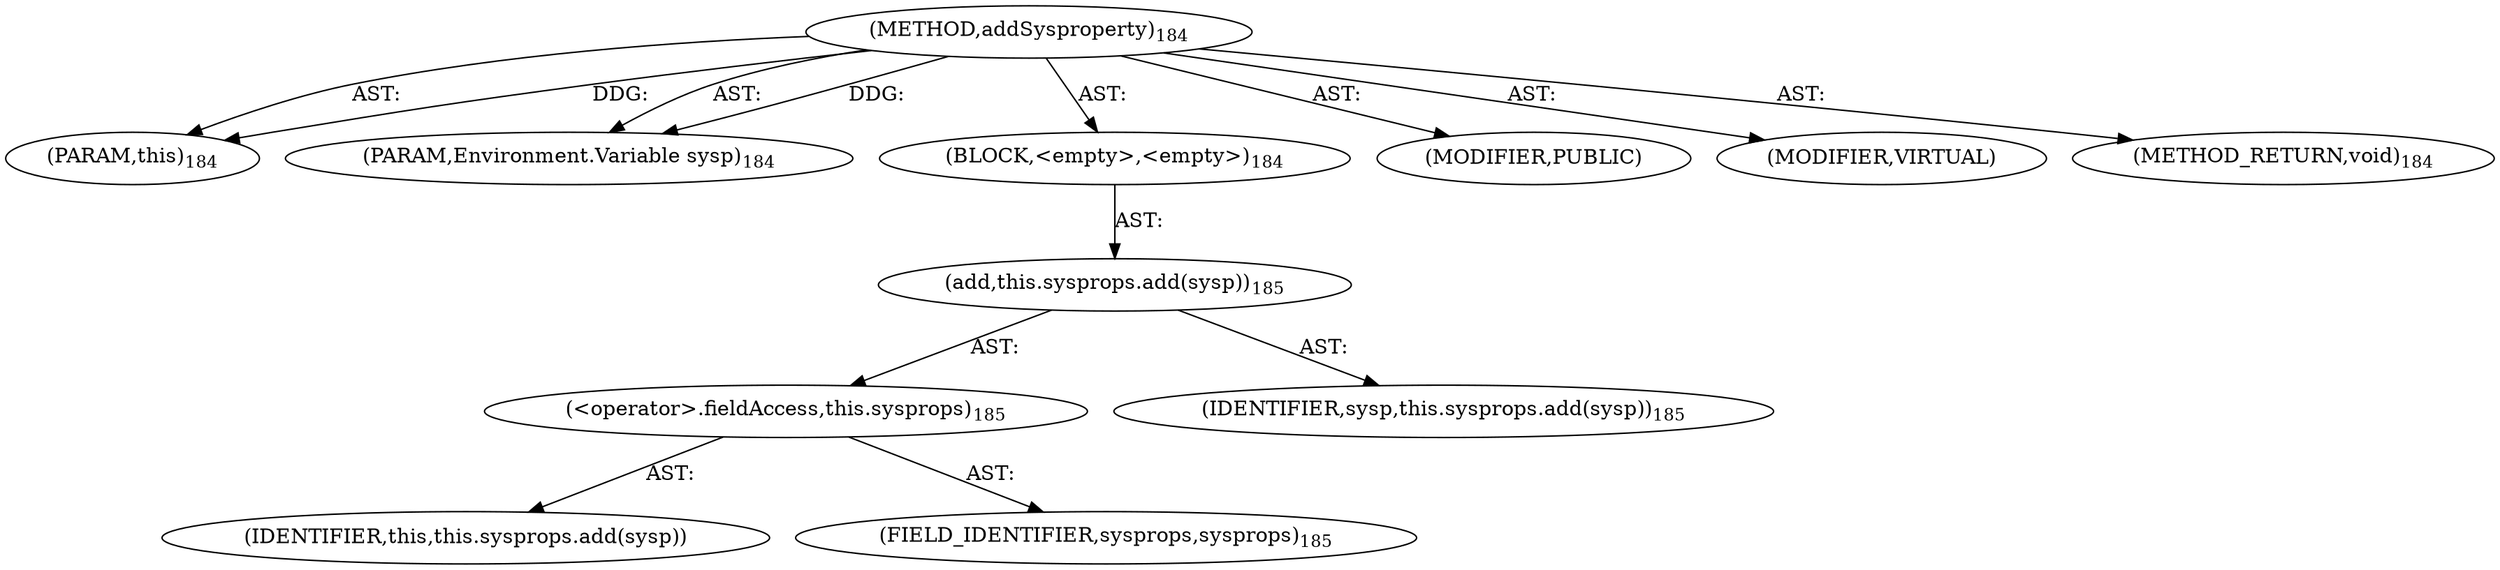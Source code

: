 digraph "addSysproperty" {  
"111669149696" [label = <(METHOD,addSysproperty)<SUB>184</SUB>> ]
"115964117021" [label = <(PARAM,this)<SUB>184</SUB>> ]
"115964117022" [label = <(PARAM,Environment.Variable sysp)<SUB>184</SUB>> ]
"25769803776" [label = <(BLOCK,&lt;empty&gt;,&lt;empty&gt;)<SUB>184</SUB>> ]
"30064771074" [label = <(add,this.sysprops.add(sysp))<SUB>185</SUB>> ]
"30064771075" [label = <(&lt;operator&gt;.fieldAccess,this.sysprops)<SUB>185</SUB>> ]
"68719476793" [label = <(IDENTIFIER,this,this.sysprops.add(sysp))> ]
"55834574848" [label = <(FIELD_IDENTIFIER,sysprops,sysprops)<SUB>185</SUB>> ]
"68719476794" [label = <(IDENTIFIER,sysp,this.sysprops.add(sysp))<SUB>185</SUB>> ]
"133143986227" [label = <(MODIFIER,PUBLIC)> ]
"133143986228" [label = <(MODIFIER,VIRTUAL)> ]
"128849018880" [label = <(METHOD_RETURN,void)<SUB>184</SUB>> ]
  "111669149696" -> "115964117021"  [ label = "AST: "] 
  "111669149696" -> "115964117022"  [ label = "AST: "] 
  "111669149696" -> "25769803776"  [ label = "AST: "] 
  "111669149696" -> "133143986227"  [ label = "AST: "] 
  "111669149696" -> "133143986228"  [ label = "AST: "] 
  "111669149696" -> "128849018880"  [ label = "AST: "] 
  "25769803776" -> "30064771074"  [ label = "AST: "] 
  "30064771074" -> "30064771075"  [ label = "AST: "] 
  "30064771074" -> "68719476794"  [ label = "AST: "] 
  "30064771075" -> "68719476793"  [ label = "AST: "] 
  "30064771075" -> "55834574848"  [ label = "AST: "] 
  "111669149696" -> "115964117021"  [ label = "DDG: "] 
  "111669149696" -> "115964117022"  [ label = "DDG: "] 
}

